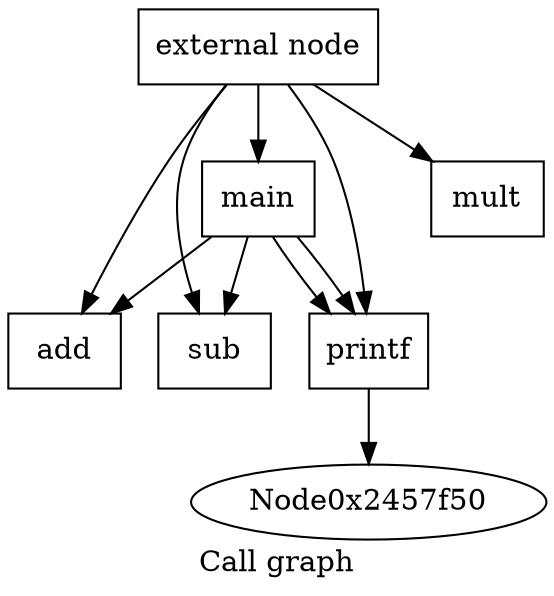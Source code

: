 digraph "Call graph" {
	label="Call graph";

	Node0x2457f20 [shape=record,label="{external node}"];
	Node0x2457f20 -> Node0x2457fc0;
	Node0x2457f20 -> Node0x2458060;
	Node0x2457f20 -> Node0x2457ff0;
	Node0x2457f20 -> Node0x2458110;
	Node0x2457f20 -> Node0x24585c0;
	Node0x2457fc0 [shape=record,label="{add}"];
	Node0x2458060 [shape=record,label="{sub}"];
	Node0x2457ff0 [shape=record,label="{mult}"];
	Node0x2458110 [shape=record,label="{main}"];
	Node0x2458110 -> Node0x2457fc0;
	Node0x2458110 -> Node0x24585c0;
	Node0x2458110 -> Node0x2458060;
	Node0x2458110 -> Node0x24585c0;
	Node0x24585c0 [shape=record,label="{printf}"];
	Node0x24585c0 -> Node0x2457f50;
}
